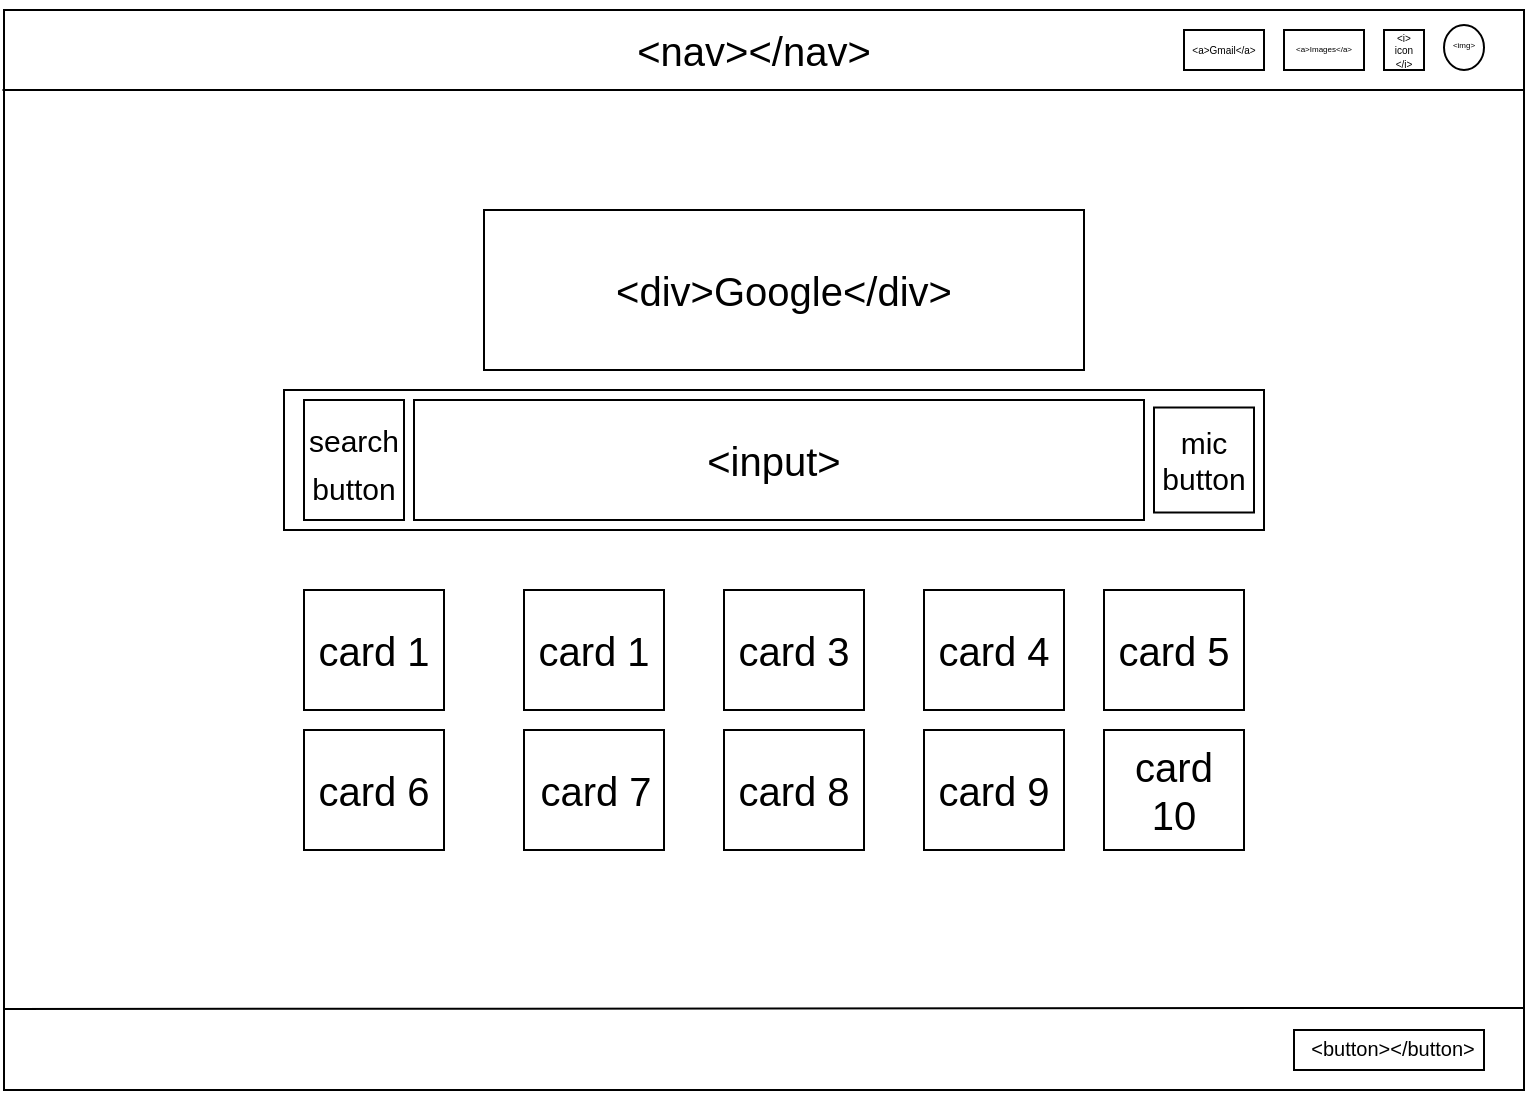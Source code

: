 <mxfile>
    <diagram id="C2deDwPjYXb-7wcpNbN-" name="Page-1">
        <mxGraphModel dx="1960" dy="698" grid="1" gridSize="10" guides="1" tooltips="1" connect="1" arrows="1" fold="1" page="1" pageScale="1" pageWidth="827" pageHeight="1169" math="0" shadow="0">
            <root>
                <mxCell id="0"/>
                <mxCell id="1" parent="0"/>
                <mxCell id="2" value="" style="rounded=0;whiteSpace=wrap;html=1;" vertex="1" parent="1">
                    <mxGeometry x="-800" y="40" width="760" height="540" as="geometry"/>
                </mxCell>
                <mxCell id="3" value="" style="endArrow=none;html=1;exitX=-0.001;exitY=0.074;exitDx=0;exitDy=0;exitPerimeter=0;" edge="1" parent="1" source="2">
                    <mxGeometry width="50" height="50" relative="1" as="geometry">
                        <mxPoint x="-400" y="310" as="sourcePoint"/>
                        <mxPoint x="-40" y="80" as="targetPoint"/>
                    </mxGeometry>
                </mxCell>
                <mxCell id="6" value="" style="rounded=0;whiteSpace=wrap;html=1;" vertex="1" parent="1">
                    <mxGeometry x="-210" y="50" width="40" height="20" as="geometry"/>
                </mxCell>
                <mxCell id="7" value="" style="rounded=0;whiteSpace=wrap;html=1;" vertex="1" parent="1">
                    <mxGeometry x="-160" y="50" width="40" height="20" as="geometry"/>
                </mxCell>
                <mxCell id="8" value="" style="rounded=0;whiteSpace=wrap;html=1;" vertex="1" parent="1">
                    <mxGeometry x="-110" y="50" width="20" height="20" as="geometry"/>
                </mxCell>
                <mxCell id="9" value="" style="ellipse;whiteSpace=wrap;html=1;" vertex="1" parent="1">
                    <mxGeometry x="-80" y="47.5" width="20" height="22.5" as="geometry"/>
                </mxCell>
                <mxCell id="10" value="&lt;font style=&quot;font-size: 4px;&quot;&gt;&amp;lt;img&amp;gt;&lt;/font&gt;" style="text;html=1;strokeColor=none;fillColor=none;align=center;verticalAlign=middle;whiteSpace=wrap;rounded=0;" vertex="1" parent="1">
                    <mxGeometry x="-80" y="50" width="20" height="10" as="geometry"/>
                </mxCell>
                <mxCell id="11" value="&amp;lt;a&amp;gt;Gmail&amp;lt;/a&amp;gt;" style="text;html=1;strokeColor=none;fillColor=none;align=center;verticalAlign=middle;whiteSpace=wrap;rounded=0;fontSize=5;" vertex="1" parent="1">
                    <mxGeometry x="-200" y="53.75" width="20" height="10" as="geometry"/>
                </mxCell>
                <mxCell id="12" value="&lt;font style=&quot;font-size: 4px;&quot;&gt;&amp;lt;a&amp;gt;Images&amp;lt;/a&amp;gt;&lt;/font&gt;" style="text;html=1;strokeColor=none;fillColor=none;align=center;verticalAlign=middle;whiteSpace=wrap;rounded=0;fontSize=5;" vertex="1" parent="1">
                    <mxGeometry x="-150" y="53.75" width="20" height="10" as="geometry"/>
                </mxCell>
                <mxCell id="13" value="&lt;font style=&quot;font-size: 5px;&quot;&gt;&amp;lt;i&amp;gt;&lt;br&gt;icon&lt;br&gt;&amp;lt;/i&amp;gt;&lt;/font&gt;" style="text;html=1;strokeColor=none;fillColor=none;align=center;verticalAlign=middle;whiteSpace=wrap;rounded=0;fontSize=3;" vertex="1" parent="1">
                    <mxGeometry x="-115" y="55" width="30" height="10" as="geometry"/>
                </mxCell>
                <mxCell id="15" value="" style="rounded=0;whiteSpace=wrap;html=1;fontSize=10;" vertex="1" parent="1">
                    <mxGeometry x="-560" y="140" width="300" height="80" as="geometry"/>
                </mxCell>
                <mxCell id="16" value="&lt;font style=&quot;font-size: 20px;&quot;&gt;&amp;lt;div&amp;gt;Google&amp;lt;/div&amp;gt;&lt;/font&gt;" style="text;html=1;strokeColor=none;fillColor=none;align=center;verticalAlign=middle;whiteSpace=wrap;rounded=0;fontSize=10;" vertex="1" parent="1">
                    <mxGeometry x="-505" y="165" width="190" height="30" as="geometry"/>
                </mxCell>
                <mxCell id="17" value="" style="rounded=0;whiteSpace=wrap;html=1;fontSize=20;" vertex="1" parent="1">
                    <mxGeometry x="-660" y="230" width="490" height="70" as="geometry"/>
                </mxCell>
                <mxCell id="18" value="" style="rounded=0;whiteSpace=wrap;html=1;fontSize=20;" vertex="1" parent="1">
                    <mxGeometry x="-650" y="235" width="50" height="60" as="geometry"/>
                </mxCell>
                <mxCell id="19" value="&lt;font style=&quot;font-size: 15px;&quot;&gt;search&lt;br&gt;button&lt;br&gt;&lt;/font&gt;" style="text;html=1;strokeColor=none;fillColor=none;align=center;verticalAlign=middle;whiteSpace=wrap;rounded=0;fontSize=20;" vertex="1" parent="1">
                    <mxGeometry x="-655" y="250" width="60" height="30" as="geometry"/>
                </mxCell>
                <mxCell id="21" value="" style="rounded=0;whiteSpace=wrap;html=1;fontSize=15;" vertex="1" parent="1">
                    <mxGeometry x="-595" y="235" width="365" height="60" as="geometry"/>
                </mxCell>
                <mxCell id="22" value="" style="rounded=0;whiteSpace=wrap;html=1;fontSize=15;" vertex="1" parent="1">
                    <mxGeometry x="-225" y="238.75" width="50" height="52.5" as="geometry"/>
                </mxCell>
                <mxCell id="23" value="mic&lt;br&gt;button" style="text;html=1;strokeColor=none;fillColor=none;align=center;verticalAlign=middle;whiteSpace=wrap;rounded=0;fontSize=15;" vertex="1" parent="1">
                    <mxGeometry x="-230" y="250" width="60" height="30" as="geometry"/>
                </mxCell>
                <mxCell id="24" value="&lt;font style=&quot;font-size: 20px;&quot;&gt;&amp;lt;input&amp;gt;&lt;/font&gt;" style="text;html=1;strokeColor=none;fillColor=none;align=center;verticalAlign=middle;whiteSpace=wrap;rounded=0;fontSize=15;" vertex="1" parent="1">
                    <mxGeometry x="-470" y="250" width="110" height="30" as="geometry"/>
                </mxCell>
                <mxCell id="25" value="" style="rounded=0;whiteSpace=wrap;html=1;fontSize=20;" vertex="1" parent="1">
                    <mxGeometry x="-650" y="330" width="70" height="60" as="geometry"/>
                </mxCell>
                <mxCell id="28" value="" style="rounded=0;whiteSpace=wrap;html=1;fontSize=20;" vertex="1" parent="1">
                    <mxGeometry x="-540" y="330" width="70" height="60" as="geometry"/>
                </mxCell>
                <mxCell id="29" value="" style="rounded=0;whiteSpace=wrap;html=1;fontSize=20;" vertex="1" parent="1">
                    <mxGeometry x="-440" y="330" width="70" height="60" as="geometry"/>
                </mxCell>
                <mxCell id="30" value="" style="rounded=0;whiteSpace=wrap;html=1;fontSize=20;" vertex="1" parent="1">
                    <mxGeometry x="-340" y="330" width="70" height="60" as="geometry"/>
                </mxCell>
                <mxCell id="31" value="" style="rounded=0;whiteSpace=wrap;html=1;fontSize=20;" vertex="1" parent="1">
                    <mxGeometry x="-250" y="330" width="70" height="60" as="geometry"/>
                </mxCell>
                <mxCell id="32" value="card 1" style="text;html=1;strokeColor=none;fillColor=none;align=center;verticalAlign=middle;whiteSpace=wrap;rounded=0;fontSize=20;" vertex="1" parent="1">
                    <mxGeometry x="-645" y="345" width="60" height="30" as="geometry"/>
                </mxCell>
                <mxCell id="33" value="card 3" style="text;html=1;strokeColor=none;fillColor=none;align=center;verticalAlign=middle;whiteSpace=wrap;rounded=0;fontSize=20;" vertex="1" parent="1">
                    <mxGeometry x="-435" y="345" width="60" height="30" as="geometry"/>
                </mxCell>
                <mxCell id="34" value="card 1" style="text;html=1;strokeColor=none;fillColor=none;align=center;verticalAlign=middle;whiteSpace=wrap;rounded=0;fontSize=20;" vertex="1" parent="1">
                    <mxGeometry x="-535" y="345" width="60" height="30" as="geometry"/>
                </mxCell>
                <mxCell id="35" value="card 4" style="text;html=1;strokeColor=none;fillColor=none;align=center;verticalAlign=middle;whiteSpace=wrap;rounded=0;fontSize=20;" vertex="1" parent="1">
                    <mxGeometry x="-335" y="345" width="60" height="30" as="geometry"/>
                </mxCell>
                <mxCell id="37" value="card 5" style="text;html=1;strokeColor=none;fillColor=none;align=center;verticalAlign=middle;whiteSpace=wrap;rounded=0;fontSize=20;" vertex="1" parent="1">
                    <mxGeometry x="-245" y="345" width="60" height="30" as="geometry"/>
                </mxCell>
                <mxCell id="49" value="" style="rounded=0;whiteSpace=wrap;html=1;fontSize=20;" vertex="1" parent="1">
                    <mxGeometry x="-650" y="400" width="70" height="60" as="geometry"/>
                </mxCell>
                <mxCell id="50" value="" style="rounded=0;whiteSpace=wrap;html=1;fontSize=20;" vertex="1" parent="1">
                    <mxGeometry x="-540" y="400" width="70" height="60" as="geometry"/>
                </mxCell>
                <mxCell id="51" value="" style="rounded=0;whiteSpace=wrap;html=1;fontSize=20;" vertex="1" parent="1">
                    <mxGeometry x="-440" y="400" width="70" height="60" as="geometry"/>
                </mxCell>
                <mxCell id="52" value="" style="rounded=0;whiteSpace=wrap;html=1;fontSize=20;" vertex="1" parent="1">
                    <mxGeometry x="-340" y="400" width="70" height="60" as="geometry"/>
                </mxCell>
                <mxCell id="53" value="" style="rounded=0;whiteSpace=wrap;html=1;fontSize=20;" vertex="1" parent="1">
                    <mxGeometry x="-250" y="400" width="70" height="60" as="geometry"/>
                </mxCell>
                <mxCell id="54" value="card 6" style="text;html=1;strokeColor=none;fillColor=none;align=center;verticalAlign=middle;whiteSpace=wrap;rounded=0;fontSize=20;" vertex="1" parent="1">
                    <mxGeometry x="-645" y="415" width="60" height="30" as="geometry"/>
                </mxCell>
                <mxCell id="55" value="card 8" style="text;html=1;strokeColor=none;fillColor=none;align=center;verticalAlign=middle;whiteSpace=wrap;rounded=0;fontSize=20;" vertex="1" parent="1">
                    <mxGeometry x="-435" y="415" width="60" height="30" as="geometry"/>
                </mxCell>
                <mxCell id="56" value="card 7" style="text;html=1;strokeColor=none;fillColor=none;align=center;verticalAlign=middle;whiteSpace=wrap;rounded=0;fontSize=20;" vertex="1" parent="1">
                    <mxGeometry x="-534" y="415" width="60" height="30" as="geometry"/>
                </mxCell>
                <mxCell id="57" value="card 9" style="text;html=1;strokeColor=none;fillColor=none;align=center;verticalAlign=middle;whiteSpace=wrap;rounded=0;fontSize=20;" vertex="1" parent="1">
                    <mxGeometry x="-335" y="415" width="60" height="30" as="geometry"/>
                </mxCell>
                <mxCell id="58" value="card 10" style="text;html=1;strokeColor=none;fillColor=none;align=center;verticalAlign=middle;whiteSpace=wrap;rounded=0;fontSize=20;" vertex="1" parent="1">
                    <mxGeometry x="-245" y="415" width="60" height="30" as="geometry"/>
                </mxCell>
                <mxCell id="61" value="" style="endArrow=none;html=1;fontSize=15;entryX=1;entryY=0.924;entryDx=0;entryDy=0;entryPerimeter=0;exitX=0;exitY=0.925;exitDx=0;exitDy=0;exitPerimeter=0;" edge="1" parent="1" source="2" target="2">
                    <mxGeometry width="50" height="50" relative="1" as="geometry">
                        <mxPoint x="-290" y="300" as="sourcePoint"/>
                        <mxPoint x="-240" y="250" as="targetPoint"/>
                    </mxGeometry>
                </mxCell>
                <mxCell id="62" value="&lt;font style=&quot;font-size: 20px;&quot;&gt;&amp;lt;nav&amp;gt;&amp;lt;/nav&amp;gt;&lt;/font&gt;" style="text;html=1;strokeColor=none;fillColor=none;align=center;verticalAlign=middle;whiteSpace=wrap;rounded=0;fontSize=15;" vertex="1" parent="1">
                    <mxGeometry x="-570" y="35" width="290" height="50" as="geometry"/>
                </mxCell>
                <mxCell id="63" value="" style="rounded=0;whiteSpace=wrap;html=1;fontSize=20;" vertex="1" parent="1">
                    <mxGeometry x="-155" y="550" width="95" height="20" as="geometry"/>
                </mxCell>
                <mxCell id="64" value="&lt;font style=&quot;font-size: 10px;&quot;&gt;&amp;lt;button&amp;gt;&amp;lt;/button&amp;gt;&lt;/font&gt;" style="text;html=1;strokeColor=none;fillColor=none;align=center;verticalAlign=middle;whiteSpace=wrap;rounded=0;fontSize=20;" vertex="1" parent="1">
                    <mxGeometry x="-152.5" y="540" width="92.5" height="30" as="geometry"/>
                </mxCell>
            </root>
        </mxGraphModel>
    </diagram>
</mxfile>